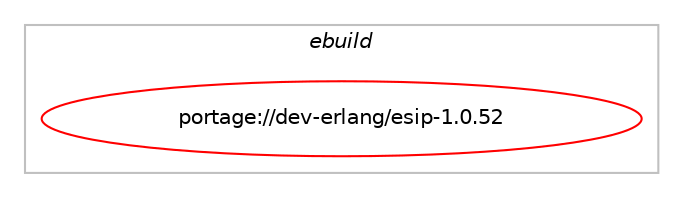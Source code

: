 digraph prolog {

# *************
# Graph options
# *************

newrank=true;
concentrate=true;
compound=true;
graph [rankdir=LR,fontname=Helvetica,fontsize=10,ranksep=1.5];#, ranksep=2.5, nodesep=0.2];
edge  [arrowhead=vee];
node  [fontname=Helvetica,fontsize=10];

# **********
# The ebuild
# **********

subgraph cluster_leftcol {
color=gray;
label=<<i>ebuild</i>>;
id [label="portage://dev-erlang/esip-1.0.52", color=red, width=4, href="../dev-erlang/esip-1.0.52.svg"];
}

# ****************
# The dependencies
# ****************

subgraph cluster_midcol {
color=gray;
label=<<i>dependencies</i>>;
subgraph cluster_compile {
fillcolor="#eeeeee";
style=filled;
label=<<i>compile</i>>;
# *** BEGIN UNKNOWN DEPENDENCY TYPE (TODO) ***
# id -> equal(package_dependency(portage://dev-erlang/esip-1.0.52,install,no,dev-erlang,fast_tls,greaterequal,[1.1.16,,,1.1.16],[],[]))
# *** END UNKNOWN DEPENDENCY TYPE (TODO) ***

# *** BEGIN UNKNOWN DEPENDENCY TYPE (TODO) ***
# id -> equal(package_dependency(portage://dev-erlang/esip-1.0.52,install,no,dev-erlang,p1_utils,greaterequal,[1.0.25,,,1.0.25],[],[]))
# *** END UNKNOWN DEPENDENCY TYPE (TODO) ***

# *** BEGIN UNKNOWN DEPENDENCY TYPE (TODO) ***
# id -> equal(package_dependency(portage://dev-erlang/esip-1.0.52,install,no,dev-erlang,stun,greaterequal,[1.2.10,,,1.2.10],[],[]))
# *** END UNKNOWN DEPENDENCY TYPE (TODO) ***

# *** BEGIN UNKNOWN DEPENDENCY TYPE (TODO) ***
# id -> equal(package_dependency(portage://dev-erlang/esip-1.0.52,install,no,dev-lang,erlang,none,[,,],any_same_slot,[]))
# *** END UNKNOWN DEPENDENCY TYPE (TODO) ***

}
subgraph cluster_compileandrun {
fillcolor="#eeeeee";
style=filled;
label=<<i>compile and run</i>>;
}
subgraph cluster_run {
fillcolor="#eeeeee";
style=filled;
label=<<i>run</i>>;
# *** BEGIN UNKNOWN DEPENDENCY TYPE (TODO) ***
# id -> equal(package_dependency(portage://dev-erlang/esip-1.0.52,run,no,dev-erlang,fast_tls,greaterequal,[1.1.16,,,1.1.16],[],[]))
# *** END UNKNOWN DEPENDENCY TYPE (TODO) ***

# *** BEGIN UNKNOWN DEPENDENCY TYPE (TODO) ***
# id -> equal(package_dependency(portage://dev-erlang/esip-1.0.52,run,no,dev-erlang,p1_utils,greaterequal,[1.0.25,,,1.0.25],[],[]))
# *** END UNKNOWN DEPENDENCY TYPE (TODO) ***

# *** BEGIN UNKNOWN DEPENDENCY TYPE (TODO) ***
# id -> equal(package_dependency(portage://dev-erlang/esip-1.0.52,run,no,dev-erlang,stun,greaterequal,[1.2.10,,,1.2.10],[],[]))
# *** END UNKNOWN DEPENDENCY TYPE (TODO) ***

# *** BEGIN UNKNOWN DEPENDENCY TYPE (TODO) ***
# id -> equal(package_dependency(portage://dev-erlang/esip-1.0.52,run,no,dev-lang,erlang,none,[,,],any_same_slot,[]))
# *** END UNKNOWN DEPENDENCY TYPE (TODO) ***

}
}

# **************
# The candidates
# **************

subgraph cluster_choices {
rank=same;
color=gray;
label=<<i>candidates</i>>;

}

}
